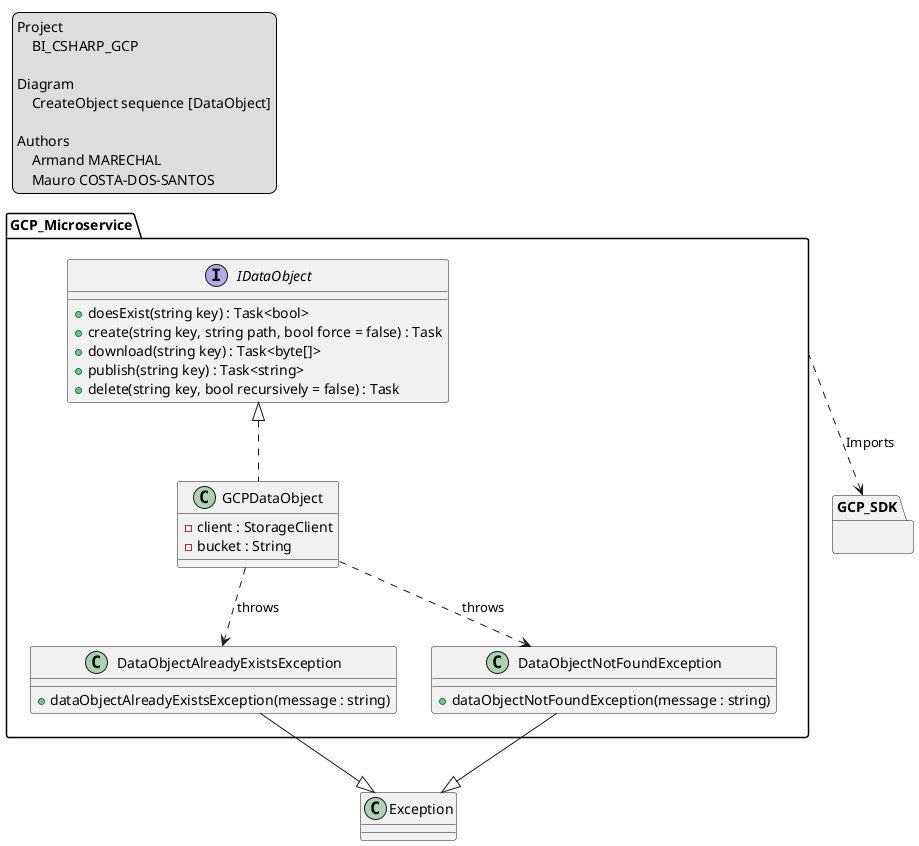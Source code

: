 @startuml DataObject

legend top left
    Project
        BI_CSHARP_GCP

    Diagram
        CreateObject sequence [DataObject]

    Authors
        Armand MARECHAL
        Mauro COSTA-DOS-SANTOS 
endlegend

package GCP_Microservice {
    interface IDataObject {
     +doesExist(string key) : Task<bool>
     +create(string key, string path, bool force = false) : Task
     +download(string key) : Task<byte[]>
     +publish(string key) : Task<string>
     +delete(string key, bool recursively = false) : Task
    }

    class GCPDataObject {
     -client : StorageClient
     -bucket : String
    }

    class DataObjectAlreadyExistsException {
     +dataObjectAlreadyExistsException(message : string)
    }

    class DataObjectNotFoundException {
     +dataObjectNotFoundException(message : string)
    }
}

package GCP_SDK {}

IDataObject <|.. GCPDataObject
GCP_Microservice ..> GCP_SDK: Imports

class Exception

GCPDataObject ..> DataObjectAlreadyExistsException : throws
GCPDataObject ..> DataObjectNotFoundException : throws

DataObjectAlreadyExistsException --|> Exception
DataObjectNotFoundException --|> Exception

@enduml
